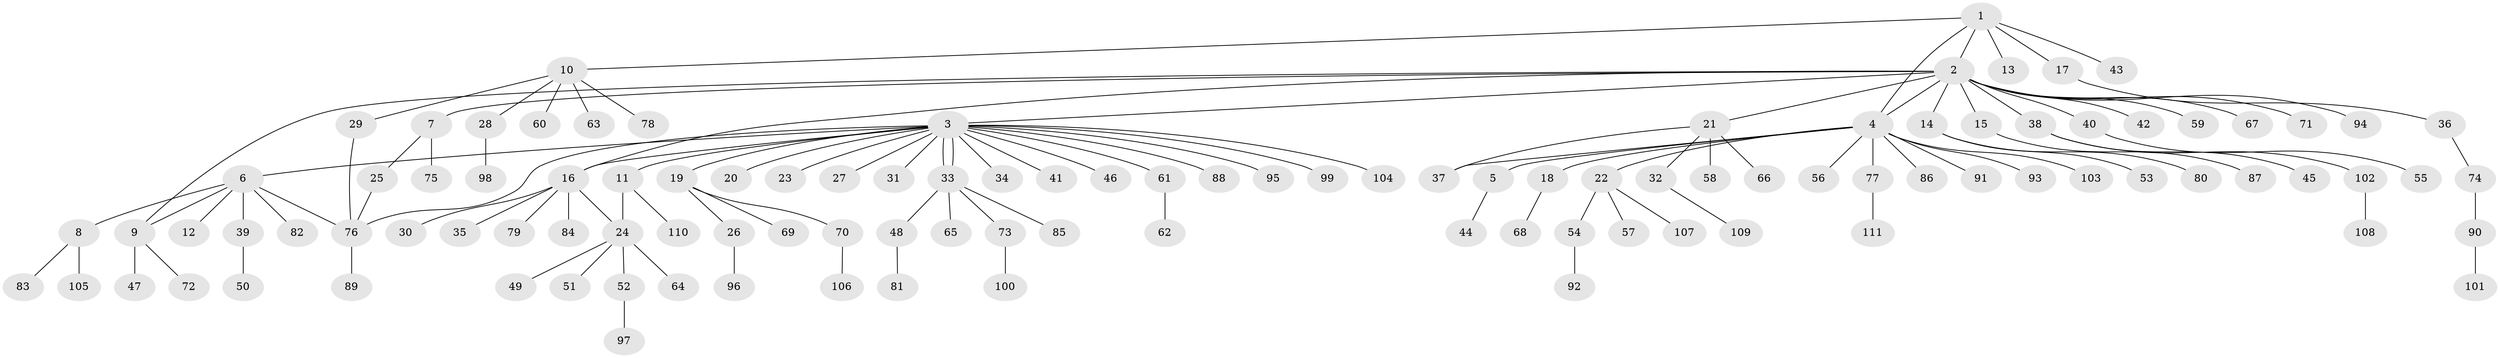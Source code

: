// Generated by graph-tools (version 1.1) at 2025/26/03/09/25 03:26:03]
// undirected, 111 vertices, 119 edges
graph export_dot {
graph [start="1"]
  node [color=gray90,style=filled];
  1;
  2;
  3;
  4;
  5;
  6;
  7;
  8;
  9;
  10;
  11;
  12;
  13;
  14;
  15;
  16;
  17;
  18;
  19;
  20;
  21;
  22;
  23;
  24;
  25;
  26;
  27;
  28;
  29;
  30;
  31;
  32;
  33;
  34;
  35;
  36;
  37;
  38;
  39;
  40;
  41;
  42;
  43;
  44;
  45;
  46;
  47;
  48;
  49;
  50;
  51;
  52;
  53;
  54;
  55;
  56;
  57;
  58;
  59;
  60;
  61;
  62;
  63;
  64;
  65;
  66;
  67;
  68;
  69;
  70;
  71;
  72;
  73;
  74;
  75;
  76;
  77;
  78;
  79;
  80;
  81;
  82;
  83;
  84;
  85;
  86;
  87;
  88;
  89;
  90;
  91;
  92;
  93;
  94;
  95;
  96;
  97;
  98;
  99;
  100;
  101;
  102;
  103;
  104;
  105;
  106;
  107;
  108;
  109;
  110;
  111;
  1 -- 2;
  1 -- 4;
  1 -- 10;
  1 -- 13;
  1 -- 17;
  1 -- 43;
  2 -- 3;
  2 -- 4;
  2 -- 7;
  2 -- 9;
  2 -- 14;
  2 -- 15;
  2 -- 16;
  2 -- 21;
  2 -- 38;
  2 -- 40;
  2 -- 42;
  2 -- 59;
  2 -- 67;
  2 -- 71;
  2 -- 94;
  3 -- 6;
  3 -- 11;
  3 -- 16;
  3 -- 19;
  3 -- 20;
  3 -- 23;
  3 -- 27;
  3 -- 31;
  3 -- 33;
  3 -- 33;
  3 -- 34;
  3 -- 41;
  3 -- 46;
  3 -- 61;
  3 -- 76;
  3 -- 88;
  3 -- 95;
  3 -- 99;
  3 -- 104;
  4 -- 5;
  4 -- 18;
  4 -- 22;
  4 -- 37;
  4 -- 56;
  4 -- 77;
  4 -- 86;
  4 -- 91;
  4 -- 93;
  4 -- 103;
  5 -- 44;
  6 -- 8;
  6 -- 9;
  6 -- 12;
  6 -- 39;
  6 -- 76;
  6 -- 82;
  7 -- 25;
  7 -- 75;
  8 -- 83;
  8 -- 105;
  9 -- 47;
  9 -- 72;
  10 -- 28;
  10 -- 29;
  10 -- 60;
  10 -- 63;
  10 -- 78;
  11 -- 24;
  11 -- 110;
  14 -- 53;
  14 -- 80;
  15 -- 87;
  16 -- 24;
  16 -- 30;
  16 -- 35;
  16 -- 79;
  16 -- 84;
  17 -- 36;
  18 -- 68;
  19 -- 26;
  19 -- 69;
  19 -- 70;
  21 -- 32;
  21 -- 37;
  21 -- 58;
  21 -- 66;
  22 -- 54;
  22 -- 57;
  22 -- 107;
  24 -- 49;
  24 -- 51;
  24 -- 52;
  24 -- 64;
  25 -- 76;
  26 -- 96;
  28 -- 98;
  29 -- 76;
  32 -- 109;
  33 -- 48;
  33 -- 65;
  33 -- 73;
  33 -- 85;
  36 -- 74;
  38 -- 45;
  38 -- 102;
  39 -- 50;
  40 -- 55;
  48 -- 81;
  52 -- 97;
  54 -- 92;
  61 -- 62;
  70 -- 106;
  73 -- 100;
  74 -- 90;
  76 -- 89;
  77 -- 111;
  90 -- 101;
  102 -- 108;
}
